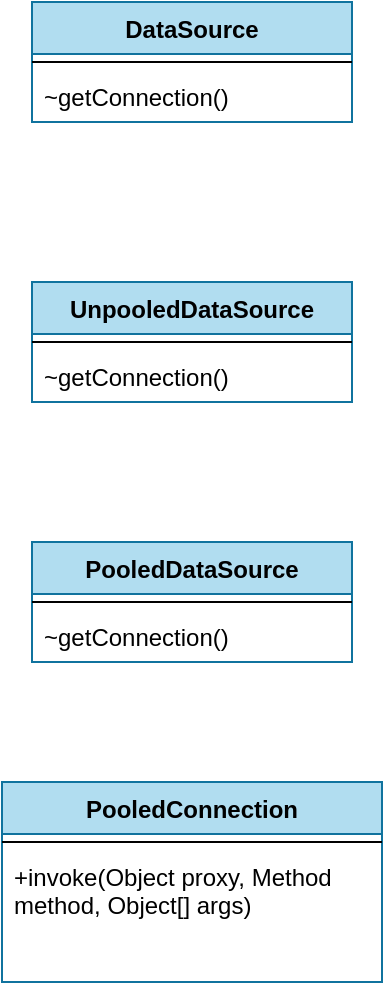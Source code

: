 <mxfile version="21.6.5" type="github">
  <diagram name="第 1 页" id="zq5kpJjRZxyRpmnouEJ8">
    <mxGraphModel dx="1434" dy="758" grid="1" gridSize="10" guides="1" tooltips="1" connect="1" arrows="1" fold="1" page="1" pageScale="1" pageWidth="827" pageHeight="1169" math="0" shadow="0">
      <root>
        <mxCell id="0" />
        <mxCell id="1" parent="0" />
        <mxCell id="R2P1Lf_83kM1RPLnnQ7J-5" value="DataSource" style="swimlane;fontStyle=1;align=center;verticalAlign=top;childLayout=stackLayout;horizontal=1;startSize=26;horizontalStack=0;resizeParent=1;resizeParentMax=0;resizeLast=0;collapsible=1;marginBottom=0;whiteSpace=wrap;html=1;labelBackgroundColor=none;swimlaneFillColor=default;fillColor=#b1ddf0;strokeColor=#10739e;" vertex="1" parent="1">
          <mxGeometry x="414" y="70" width="160" height="60" as="geometry" />
        </mxCell>
        <mxCell id="R2P1Lf_83kM1RPLnnQ7J-7" value="" style="line;strokeWidth=1;fillColor=none;align=left;verticalAlign=middle;spacingTop=-1;spacingLeft=3;spacingRight=3;rotatable=0;labelPosition=right;points=[];portConstraint=eastwest;labelBackgroundColor=none;" vertex="1" parent="R2P1Lf_83kM1RPLnnQ7J-5">
          <mxGeometry y="26" width="160" height="8" as="geometry" />
        </mxCell>
        <mxCell id="R2P1Lf_83kM1RPLnnQ7J-8" value="~getConnection()" style="text;strokeColor=none;fillColor=none;align=left;verticalAlign=top;spacingLeft=4;spacingRight=4;overflow=hidden;rotatable=0;points=[[0,0.5],[1,0.5]];portConstraint=eastwest;whiteSpace=wrap;html=1;labelBackgroundColor=none;" vertex="1" parent="R2P1Lf_83kM1RPLnnQ7J-5">
          <mxGeometry y="34" width="160" height="26" as="geometry" />
        </mxCell>
        <mxCell id="R2P1Lf_83kM1RPLnnQ7J-9" value="UnpooledDataSource" style="swimlane;fontStyle=1;align=center;verticalAlign=top;childLayout=stackLayout;horizontal=1;startSize=26;horizontalStack=0;resizeParent=1;resizeParentMax=0;resizeLast=0;collapsible=1;marginBottom=0;whiteSpace=wrap;html=1;labelBackgroundColor=none;fillColor=#b1ddf0;strokeColor=#10739e;" vertex="1" parent="1">
          <mxGeometry x="414" y="210" width="160" height="60" as="geometry" />
        </mxCell>
        <mxCell id="R2P1Lf_83kM1RPLnnQ7J-11" value="" style="line;strokeWidth=1;fillColor=none;align=left;verticalAlign=middle;spacingTop=-1;spacingLeft=3;spacingRight=3;rotatable=0;labelPosition=right;points=[];portConstraint=eastwest;labelBackgroundColor=none;" vertex="1" parent="R2P1Lf_83kM1RPLnnQ7J-9">
          <mxGeometry y="26" width="160" height="8" as="geometry" />
        </mxCell>
        <mxCell id="R2P1Lf_83kM1RPLnnQ7J-12" value="~getConnection()" style="text;strokeColor=none;fillColor=none;align=left;verticalAlign=top;spacingLeft=4;spacingRight=4;overflow=hidden;rotatable=0;points=[[0,0.5],[1,0.5]];portConstraint=eastwest;whiteSpace=wrap;html=1;labelBackgroundColor=none;" vertex="1" parent="R2P1Lf_83kM1RPLnnQ7J-9">
          <mxGeometry y="34" width="160" height="26" as="geometry" />
        </mxCell>
        <mxCell id="R2P1Lf_83kM1RPLnnQ7J-13" value="PooledConnection&lt;br&gt;" style="swimlane;fontStyle=1;align=center;verticalAlign=top;childLayout=stackLayout;horizontal=1;startSize=26;horizontalStack=0;resizeParent=1;resizeParentMax=0;resizeLast=0;collapsible=1;marginBottom=0;whiteSpace=wrap;html=1;labelBackgroundColor=none;fillColor=#b1ddf0;strokeColor=#10739e;" vertex="1" parent="1">
          <mxGeometry x="399" y="460" width="190" height="100" as="geometry" />
        </mxCell>
        <mxCell id="R2P1Lf_83kM1RPLnnQ7J-14" value="" style="line;strokeWidth=1;fillColor=none;align=left;verticalAlign=middle;spacingTop=-1;spacingLeft=3;spacingRight=3;rotatable=0;labelPosition=right;points=[];portConstraint=eastwest;labelBackgroundColor=none;" vertex="1" parent="R2P1Lf_83kM1RPLnnQ7J-13">
          <mxGeometry y="26" width="190" height="8" as="geometry" />
        </mxCell>
        <mxCell id="R2P1Lf_83kM1RPLnnQ7J-15" value="+invoke(Object proxy, Method method, Object[] args)" style="text;strokeColor=none;fillColor=none;align=left;verticalAlign=top;spacingLeft=4;spacingRight=4;overflow=hidden;rotatable=0;points=[[0,0.5],[1,0.5]];portConstraint=eastwest;whiteSpace=wrap;html=1;labelBackgroundColor=none;" vertex="1" parent="R2P1Lf_83kM1RPLnnQ7J-13">
          <mxGeometry y="34" width="190" height="66" as="geometry" />
        </mxCell>
        <mxCell id="R2P1Lf_83kM1RPLnnQ7J-22" value="PooledDataSource" style="swimlane;fontStyle=1;align=center;verticalAlign=top;childLayout=stackLayout;horizontal=1;startSize=26;horizontalStack=0;resizeParent=1;resizeParentMax=0;resizeLast=0;collapsible=1;marginBottom=0;whiteSpace=wrap;html=1;labelBackgroundColor=none;fillColor=#b1ddf0;strokeColor=#10739e;" vertex="1" parent="1">
          <mxGeometry x="414" y="340" width="160" height="60" as="geometry" />
        </mxCell>
        <mxCell id="R2P1Lf_83kM1RPLnnQ7J-23" value="" style="line;strokeWidth=1;fillColor=none;align=left;verticalAlign=middle;spacingTop=-1;spacingLeft=3;spacingRight=3;rotatable=0;labelPosition=right;points=[];portConstraint=eastwest;labelBackgroundColor=none;" vertex="1" parent="R2P1Lf_83kM1RPLnnQ7J-22">
          <mxGeometry y="26" width="160" height="8" as="geometry" />
        </mxCell>
        <mxCell id="R2P1Lf_83kM1RPLnnQ7J-24" value="~getConnection()" style="text;strokeColor=none;fillColor=none;align=left;verticalAlign=top;spacingLeft=4;spacingRight=4;overflow=hidden;rotatable=0;points=[[0,0.5],[1,0.5]];portConstraint=eastwest;whiteSpace=wrap;html=1;labelBackgroundColor=none;" vertex="1" parent="R2P1Lf_83kM1RPLnnQ7J-22">
          <mxGeometry y="34" width="160" height="26" as="geometry" />
        </mxCell>
      </root>
    </mxGraphModel>
  </diagram>
</mxfile>
